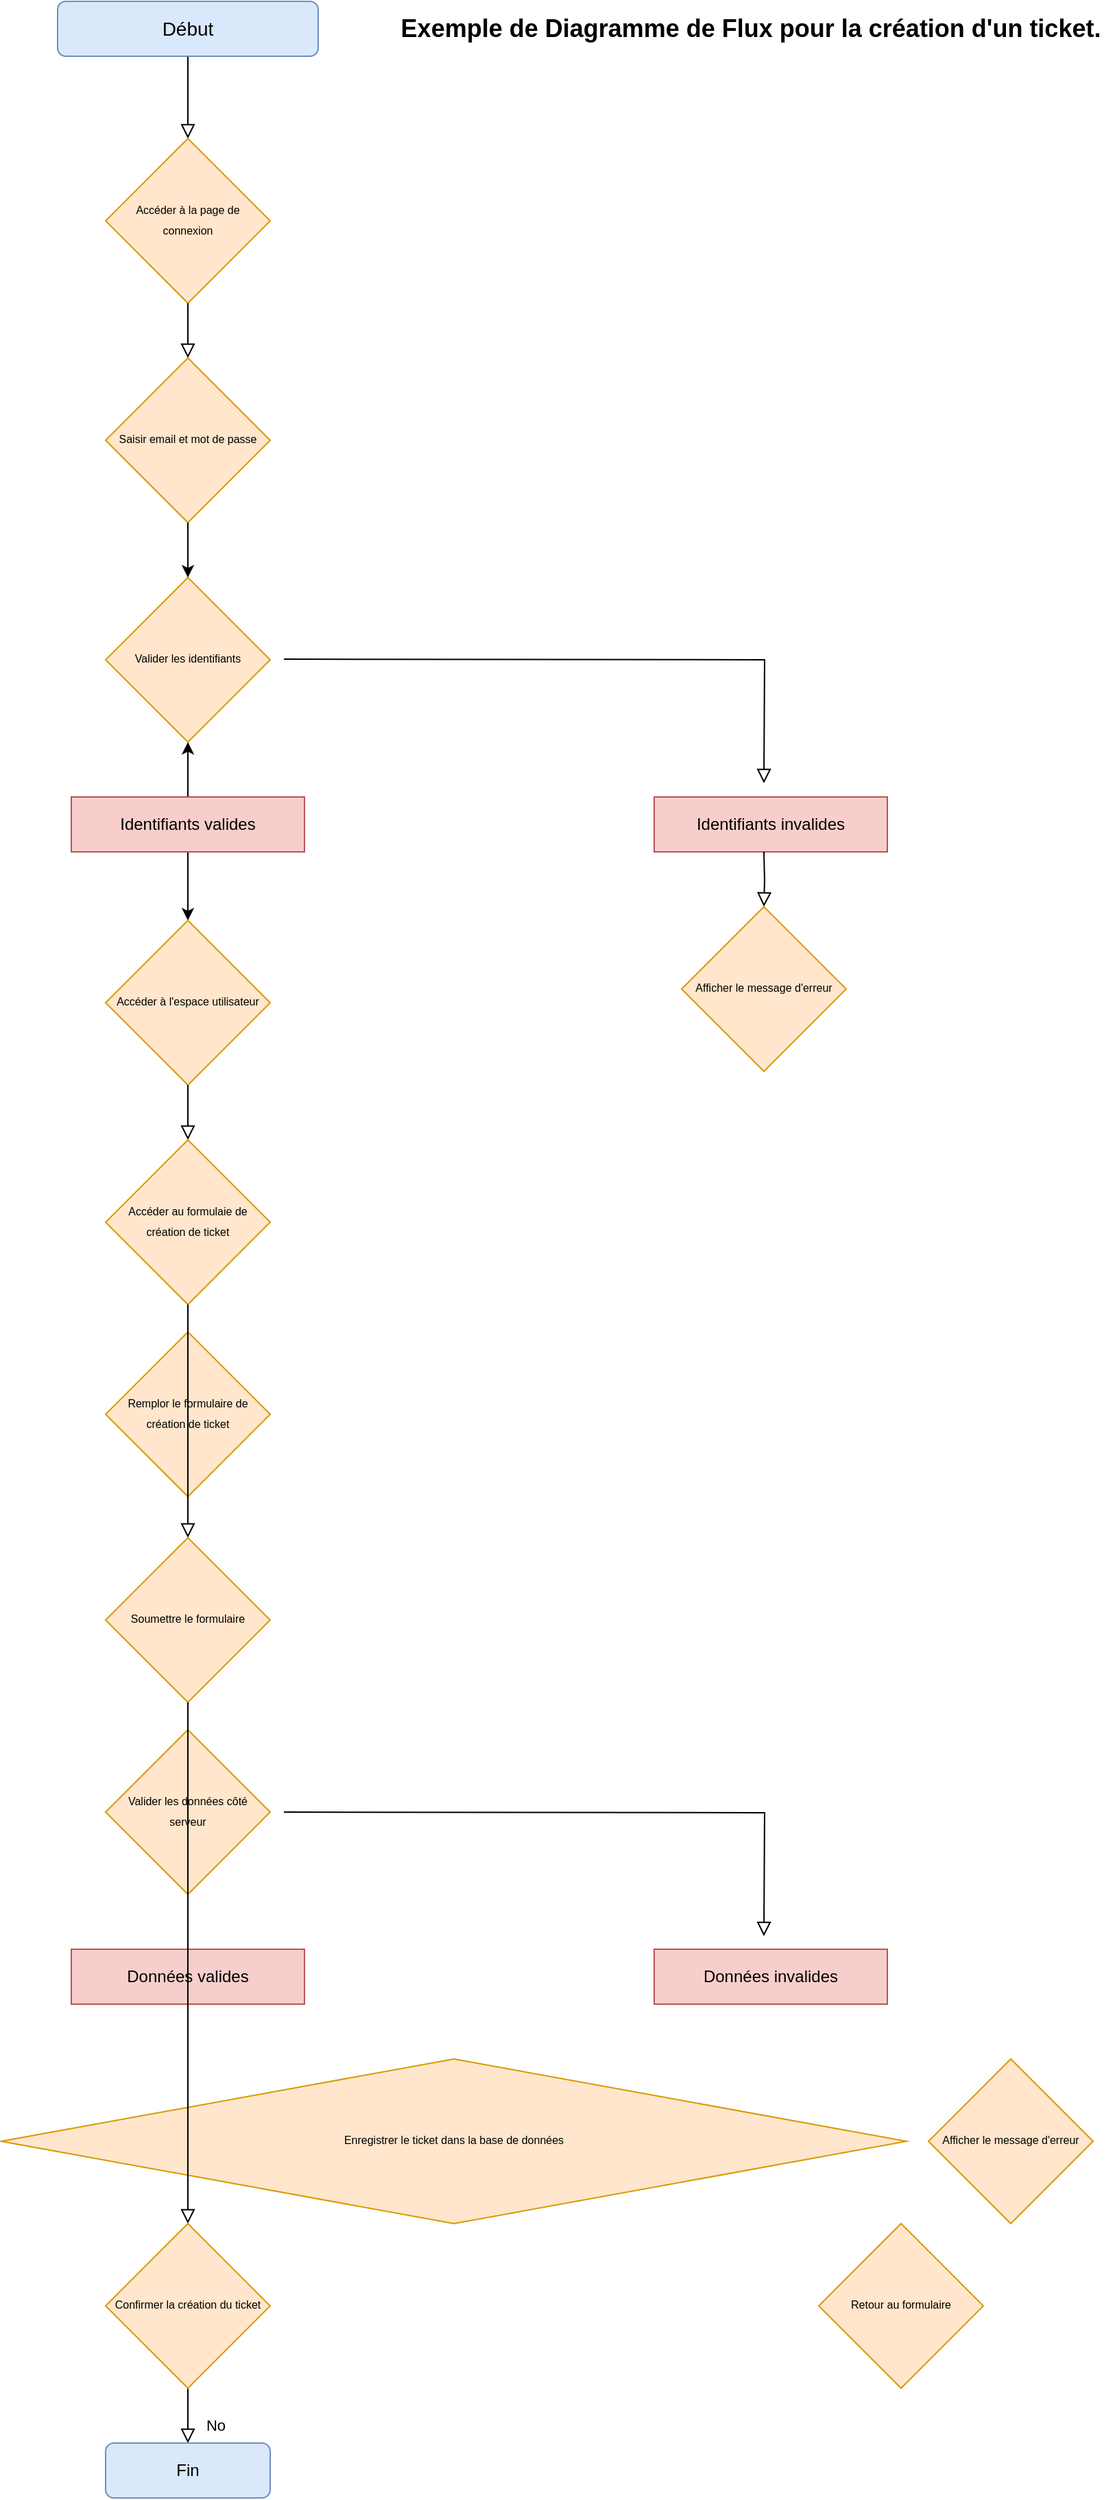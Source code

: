 <mxfile version="24.7.8">
  <diagram id="C5RBs43oDa-KdzZeNtuy" name="Page-1">
    <mxGraphModel dx="1434" dy="836" grid="1" gridSize="10" guides="1" tooltips="1" connect="1" arrows="1" fold="1" page="1" pageScale="1" pageWidth="827" pageHeight="1169" math="0" shadow="0">
      <root>
        <mxCell id="WIyWlLk6GJQsqaUBKTNV-0" />
        <mxCell id="WIyWlLk6GJQsqaUBKTNV-1" parent="WIyWlLk6GJQsqaUBKTNV-0" />
        <mxCell id="WIyWlLk6GJQsqaUBKTNV-2" value="" style="rounded=0;html=1;jettySize=auto;orthogonalLoop=1;fontSize=11;endArrow=block;endFill=0;endSize=8;strokeWidth=1;shadow=0;labelBackgroundColor=none;edgeStyle=orthogonalEdgeStyle;" parent="WIyWlLk6GJQsqaUBKTNV-1" source="WIyWlLk6GJQsqaUBKTNV-3" target="WIyWlLk6GJQsqaUBKTNV-6" edge="1">
          <mxGeometry relative="1" as="geometry" />
        </mxCell>
        <mxCell id="WIyWlLk6GJQsqaUBKTNV-3" value="&lt;font style=&quot;font-size: 14px;&quot;&gt;Début&lt;/font&gt;" style="rounded=1;whiteSpace=wrap;html=1;fontSize=12;glass=0;strokeWidth=1;shadow=0;fillColor=#dae8fc;strokeColor=#6c8ebf;" parent="WIyWlLk6GJQsqaUBKTNV-1" vertex="1">
          <mxGeometry x="125" y="20" width="190" height="40" as="geometry" />
        </mxCell>
        <mxCell id="WIyWlLk6GJQsqaUBKTNV-6" value="&lt;font style=&quot;font-size: 8px;&quot;&gt;Accéder à la page de connexion&lt;/font&gt;" style="rhombus;whiteSpace=wrap;html=1;shadow=0;fontFamily=Helvetica;fontSize=12;align=center;strokeWidth=1;spacing=6;spacingTop=-4;fillColor=#ffe6cc;strokeColor=#d79b00;" parent="WIyWlLk6GJQsqaUBKTNV-1" vertex="1">
          <mxGeometry x="160" y="120" width="120" height="120" as="geometry" />
        </mxCell>
        <mxCell id="WIyWlLk6GJQsqaUBKTNV-8" value="No" style="rounded=0;html=1;jettySize=auto;orthogonalLoop=1;fontSize=11;endArrow=block;endFill=0;endSize=8;strokeWidth=1;shadow=0;labelBackgroundColor=none;edgeStyle=orthogonalEdgeStyle;" parent="WIyWlLk6GJQsqaUBKTNV-1" source="8gCv4Cx4uOkbRDqvgKm4-29" target="WIyWlLk6GJQsqaUBKTNV-11" edge="1">
          <mxGeometry x="0.333" y="20" relative="1" as="geometry">
            <mxPoint as="offset" />
            <mxPoint x="215" y="490" as="sourcePoint" />
          </mxGeometry>
        </mxCell>
        <mxCell id="WIyWlLk6GJQsqaUBKTNV-9" value="" style="edgeStyle=orthogonalEdgeStyle;rounded=0;html=1;jettySize=auto;orthogonalLoop=1;fontSize=11;endArrow=block;endFill=0;endSize=8;strokeWidth=1;shadow=0;labelBackgroundColor=none;" parent="WIyWlLk6GJQsqaUBKTNV-1" edge="1">
          <mxGeometry x="-0.014" y="-90" relative="1" as="geometry">
            <mxPoint as="offset" />
            <mxPoint x="290" y="499.5" as="sourcePoint" />
            <mxPoint x="640" y="590" as="targetPoint" />
          </mxGeometry>
        </mxCell>
        <mxCell id="WIyWlLk6GJQsqaUBKTNV-11" value="Fin" style="rounded=1;whiteSpace=wrap;html=1;fontSize=12;glass=0;strokeWidth=1;shadow=0;fillColor=#dae8fc;strokeColor=#6c8ebf;" parent="WIyWlLk6GJQsqaUBKTNV-1" vertex="1">
          <mxGeometry x="160" y="1800" width="120" height="40" as="geometry" />
        </mxCell>
        <mxCell id="8gCv4Cx4uOkbRDqvgKm4-1" value="" style="rounded=0;html=1;jettySize=auto;orthogonalLoop=1;fontSize=11;endArrow=block;endFill=0;endSize=8;strokeWidth=1;shadow=0;labelBackgroundColor=none;edgeStyle=orthogonalEdgeStyle;" edge="1" parent="WIyWlLk6GJQsqaUBKTNV-1" source="WIyWlLk6GJQsqaUBKTNV-6" target="8gCv4Cx4uOkbRDqvgKm4-0">
          <mxGeometry y="20" relative="1" as="geometry">
            <mxPoint as="offset" />
            <mxPoint x="215" y="220" as="sourcePoint" />
            <mxPoint x="215" y="410" as="targetPoint" />
            <Array as="points" />
          </mxGeometry>
        </mxCell>
        <mxCell id="8gCv4Cx4uOkbRDqvgKm4-0" value="&lt;font style=&quot;font-size: 8px;&quot;&gt;Saisir email et mot de passe&lt;/font&gt;" style="rhombus;whiteSpace=wrap;html=1;shadow=0;fontFamily=Helvetica;fontSize=12;align=center;strokeWidth=1;spacing=6;spacingTop=-4;fillColor=#ffe6cc;strokeColor=#d79b00;" vertex="1" parent="WIyWlLk6GJQsqaUBKTNV-1">
          <mxGeometry x="160" y="280" width="120" height="120" as="geometry" />
        </mxCell>
        <mxCell id="8gCv4Cx4uOkbRDqvgKm4-2" value="&lt;font style=&quot;font-size: 8px;&quot;&gt;Valider les identifiants&lt;/font&gt;" style="rhombus;whiteSpace=wrap;html=1;shadow=0;fontFamily=Helvetica;fontSize=12;align=center;strokeWidth=1;spacing=6;spacingTop=-4;fillColor=#ffe6cc;strokeColor=#d79b00;" vertex="1" parent="WIyWlLk6GJQsqaUBKTNV-1">
          <mxGeometry x="160" y="440" width="120" height="120" as="geometry" />
        </mxCell>
        <mxCell id="8gCv4Cx4uOkbRDqvgKm4-4" value="" style="endArrow=classic;html=1;rounded=0;exitX=0.5;exitY=1;exitDx=0;exitDy=0;" edge="1" parent="WIyWlLk6GJQsqaUBKTNV-1" source="8gCv4Cx4uOkbRDqvgKm4-0">
          <mxGeometry width="50" height="50" relative="1" as="geometry">
            <mxPoint x="180" y="450" as="sourcePoint" />
            <mxPoint x="220" y="440" as="targetPoint" />
          </mxGeometry>
        </mxCell>
        <mxCell id="8gCv4Cx4uOkbRDqvgKm4-13" value="" style="edgeStyle=orthogonalEdgeStyle;rounded=0;orthogonalLoop=1;jettySize=auto;html=1;" edge="1" parent="WIyWlLk6GJQsqaUBKTNV-1" source="8gCv4Cx4uOkbRDqvgKm4-7" target="8gCv4Cx4uOkbRDqvgKm4-9">
          <mxGeometry relative="1" as="geometry" />
        </mxCell>
        <mxCell id="8gCv4Cx4uOkbRDqvgKm4-15" value="" style="edgeStyle=orthogonalEdgeStyle;rounded=0;orthogonalLoop=1;jettySize=auto;html=1;" edge="1" parent="WIyWlLk6GJQsqaUBKTNV-1" source="8gCv4Cx4uOkbRDqvgKm4-7" target="8gCv4Cx4uOkbRDqvgKm4-2">
          <mxGeometry relative="1" as="geometry" />
        </mxCell>
        <mxCell id="8gCv4Cx4uOkbRDqvgKm4-7" value="Identifiants valides" style="rounded=0;whiteSpace=wrap;html=1;fillColor=#f8cecc;strokeColor=#b85450;" vertex="1" parent="WIyWlLk6GJQsqaUBKTNV-1">
          <mxGeometry x="135" y="600" width="170" height="40" as="geometry" />
        </mxCell>
        <mxCell id="8gCv4Cx4uOkbRDqvgKm4-8" value="Identifiants invalides" style="rounded=0;whiteSpace=wrap;html=1;fillColor=#f8cecc;strokeColor=#b85450;" vertex="1" parent="WIyWlLk6GJQsqaUBKTNV-1">
          <mxGeometry x="560" y="600" width="170" height="40" as="geometry" />
        </mxCell>
        <mxCell id="8gCv4Cx4uOkbRDqvgKm4-9" value="&lt;font style=&quot;font-size: 8px;&quot;&gt;Accéder à l&#39;espace utilisateur&lt;/font&gt;" style="rhombus;whiteSpace=wrap;html=1;shadow=0;fontFamily=Helvetica;fontSize=12;align=center;strokeWidth=1;spacing=6;spacingTop=-4;fillColor=#ffe6cc;strokeColor=#d79b00;" vertex="1" parent="WIyWlLk6GJQsqaUBKTNV-1">
          <mxGeometry x="160" y="690" width="120" height="120" as="geometry" />
        </mxCell>
        <mxCell id="8gCv4Cx4uOkbRDqvgKm4-11" value="" style="edgeStyle=orthogonalEdgeStyle;rounded=0;html=1;jettySize=auto;orthogonalLoop=1;fontSize=11;endArrow=block;endFill=0;endSize=8;strokeWidth=1;shadow=0;labelBackgroundColor=none;" edge="1" parent="WIyWlLk6GJQsqaUBKTNV-1">
          <mxGeometry x="-0.014" y="-90" relative="1" as="geometry">
            <mxPoint as="offset" />
            <mxPoint x="640" y="640" as="sourcePoint" />
            <mxPoint x="640" y="680" as="targetPoint" />
          </mxGeometry>
        </mxCell>
        <mxCell id="8gCv4Cx4uOkbRDqvgKm4-16" value="&lt;font style=&quot;font-size: 8px;&quot;&gt;Afficher le message d&#39;erreur&lt;/font&gt;" style="rhombus;whiteSpace=wrap;html=1;shadow=0;fontFamily=Helvetica;fontSize=12;align=center;strokeWidth=1;spacing=6;spacingTop=-4;fillColor=#ffe6cc;strokeColor=#d79b00;" vertex="1" parent="WIyWlLk6GJQsqaUBKTNV-1">
          <mxGeometry x="580" y="680" width="120" height="120" as="geometry" />
        </mxCell>
        <mxCell id="8gCv4Cx4uOkbRDqvgKm4-18" value="" style="rounded=0;html=1;jettySize=auto;orthogonalLoop=1;fontSize=11;endArrow=block;endFill=0;endSize=8;strokeWidth=1;shadow=0;labelBackgroundColor=none;edgeStyle=orthogonalEdgeStyle;" edge="1" parent="WIyWlLk6GJQsqaUBKTNV-1" source="8gCv4Cx4uOkbRDqvgKm4-9" target="8gCv4Cx4uOkbRDqvgKm4-17">
          <mxGeometry x="0.333" y="20" relative="1" as="geometry">
            <mxPoint as="offset" />
            <mxPoint x="220" y="810" as="sourcePoint" />
            <mxPoint x="220" y="1600" as="targetPoint" />
          </mxGeometry>
        </mxCell>
        <mxCell id="8gCv4Cx4uOkbRDqvgKm4-17" value="&lt;font style=&quot;font-size: 8px;&quot;&gt;Accéder au formulaie de création de ticket&lt;/font&gt;" style="rhombus;whiteSpace=wrap;html=1;shadow=0;fontFamily=Helvetica;fontSize=12;align=center;strokeWidth=1;spacing=6;spacingTop=-4;fillColor=#ffe6cc;strokeColor=#d79b00;" vertex="1" parent="WIyWlLk6GJQsqaUBKTNV-1">
          <mxGeometry x="160" y="850" width="120" height="120" as="geometry" />
        </mxCell>
        <mxCell id="8gCv4Cx4uOkbRDqvgKm4-19" value="&lt;font style=&quot;font-size: 8px;&quot;&gt;Remplor le formulaire de création de ticket&lt;/font&gt;" style="rhombus;whiteSpace=wrap;html=1;shadow=0;fontFamily=Helvetica;fontSize=12;align=center;strokeWidth=1;spacing=6;spacingTop=-4;fillColor=#ffe6cc;strokeColor=#d79b00;" vertex="1" parent="WIyWlLk6GJQsqaUBKTNV-1">
          <mxGeometry x="160" y="990" width="120" height="120" as="geometry" />
        </mxCell>
        <mxCell id="8gCv4Cx4uOkbRDqvgKm4-21" value="" style="rounded=0;html=1;jettySize=auto;orthogonalLoop=1;fontSize=11;endArrow=block;endFill=0;endSize=8;strokeWidth=1;shadow=0;labelBackgroundColor=none;edgeStyle=orthogonalEdgeStyle;" edge="1" parent="WIyWlLk6GJQsqaUBKTNV-1" source="8gCv4Cx4uOkbRDqvgKm4-17" target="8gCv4Cx4uOkbRDqvgKm4-20">
          <mxGeometry x="0.333" y="20" relative="1" as="geometry">
            <mxPoint as="offset" />
            <mxPoint x="220" y="970" as="sourcePoint" />
            <mxPoint x="220" y="1600" as="targetPoint" />
          </mxGeometry>
        </mxCell>
        <mxCell id="8gCv4Cx4uOkbRDqvgKm4-20" value="&lt;font style=&quot;font-size: 8px;&quot;&gt;Soumettre le formulaire&lt;/font&gt;" style="rhombus;whiteSpace=wrap;html=1;shadow=0;fontFamily=Helvetica;fontSize=12;align=center;strokeWidth=1;spacing=6;spacingTop=-4;fillColor=#ffe6cc;strokeColor=#d79b00;" vertex="1" parent="WIyWlLk6GJQsqaUBKTNV-1">
          <mxGeometry x="160" y="1140" width="120" height="120" as="geometry" />
        </mxCell>
        <mxCell id="8gCv4Cx4uOkbRDqvgKm4-22" value="&lt;font style=&quot;font-size: 8px;&quot;&gt;Valider les données côté serveur&lt;/font&gt;" style="rhombus;whiteSpace=wrap;html=1;shadow=0;fontFamily=Helvetica;fontSize=12;align=center;strokeWidth=1;spacing=6;spacingTop=-4;fillColor=#ffe6cc;strokeColor=#d79b00;" vertex="1" parent="WIyWlLk6GJQsqaUBKTNV-1">
          <mxGeometry x="160" y="1280" width="120" height="120" as="geometry" />
        </mxCell>
        <mxCell id="8gCv4Cx4uOkbRDqvgKm4-24" value="Données valides" style="rounded=0;whiteSpace=wrap;html=1;fillColor=#f8cecc;strokeColor=#b85450;" vertex="1" parent="WIyWlLk6GJQsqaUBKTNV-1">
          <mxGeometry x="135" y="1440" width="170" height="40" as="geometry" />
        </mxCell>
        <mxCell id="8gCv4Cx4uOkbRDqvgKm4-25" value="Données invalides" style="rounded=0;whiteSpace=wrap;html=1;fillColor=#f8cecc;strokeColor=#b85450;" vertex="1" parent="WIyWlLk6GJQsqaUBKTNV-1">
          <mxGeometry x="560" y="1440" width="170" height="40" as="geometry" />
        </mxCell>
        <mxCell id="8gCv4Cx4uOkbRDqvgKm4-26" value="" style="edgeStyle=orthogonalEdgeStyle;rounded=0;html=1;jettySize=auto;orthogonalLoop=1;fontSize=11;endArrow=block;endFill=0;endSize=8;strokeWidth=1;shadow=0;labelBackgroundColor=none;" edge="1" parent="WIyWlLk6GJQsqaUBKTNV-1">
          <mxGeometry x="-0.014" y="-90" relative="1" as="geometry">
            <mxPoint as="offset" />
            <mxPoint x="290" y="1340" as="sourcePoint" />
            <mxPoint x="640" y="1430.5" as="targetPoint" />
          </mxGeometry>
        </mxCell>
        <mxCell id="8gCv4Cx4uOkbRDqvgKm4-27" value="&lt;font style=&quot;font-size: 8px;&quot;&gt;Enregistrer le ticket dans la base de données&lt;/font&gt;" style="rhombus;whiteSpace=wrap;html=1;shadow=0;fontFamily=Helvetica;fontSize=12;align=center;strokeWidth=1;spacing=6;spacingTop=-4;fillColor=#ffe6cc;strokeColor=#d79b00;" vertex="1" parent="WIyWlLk6GJQsqaUBKTNV-1">
          <mxGeometry x="84" y="1520" width="660" height="120" as="geometry" />
        </mxCell>
        <mxCell id="8gCv4Cx4uOkbRDqvgKm4-28" value="&lt;font style=&quot;font-size: 8px;&quot;&gt;Afficher le message d&#39;erreur&lt;/font&gt;" style="rhombus;whiteSpace=wrap;html=1;shadow=0;fontFamily=Helvetica;fontSize=12;align=center;strokeWidth=1;spacing=6;spacingTop=-4;fillColor=#ffe6cc;strokeColor=#d79b00;" vertex="1" parent="WIyWlLk6GJQsqaUBKTNV-1">
          <mxGeometry x="760" y="1520" width="120" height="120" as="geometry" />
        </mxCell>
        <mxCell id="8gCv4Cx4uOkbRDqvgKm4-30" value="" style="rounded=0;html=1;jettySize=auto;orthogonalLoop=1;fontSize=11;endArrow=block;endFill=0;endSize=8;strokeWidth=1;shadow=0;labelBackgroundColor=none;edgeStyle=orthogonalEdgeStyle;" edge="1" parent="WIyWlLk6GJQsqaUBKTNV-1" source="8gCv4Cx4uOkbRDqvgKm4-20" target="8gCv4Cx4uOkbRDqvgKm4-29">
          <mxGeometry x="0.333" y="20" relative="1" as="geometry">
            <mxPoint as="offset" />
            <mxPoint x="220" y="1260" as="sourcePoint" />
            <mxPoint x="220" y="1960" as="targetPoint" />
          </mxGeometry>
        </mxCell>
        <mxCell id="8gCv4Cx4uOkbRDqvgKm4-29" value="&lt;font style=&quot;font-size: 8px;&quot;&gt;Confirmer la création du ticket&lt;/font&gt;" style="rhombus;whiteSpace=wrap;html=1;shadow=0;fontFamily=Helvetica;fontSize=12;align=center;strokeWidth=1;spacing=6;spacingTop=-4;fillColor=#ffe6cc;strokeColor=#d79b00;" vertex="1" parent="WIyWlLk6GJQsqaUBKTNV-1">
          <mxGeometry x="160" y="1640" width="120" height="120" as="geometry" />
        </mxCell>
        <mxCell id="8gCv4Cx4uOkbRDqvgKm4-31" value="&lt;font style=&quot;font-size: 8px;&quot;&gt;Retour au formulaire&lt;/font&gt;" style="rhombus;whiteSpace=wrap;html=1;shadow=0;fontFamily=Helvetica;fontSize=12;align=center;strokeWidth=1;spacing=6;spacingTop=-4;fillColor=#ffe6cc;strokeColor=#d79b00;" vertex="1" parent="WIyWlLk6GJQsqaUBKTNV-1">
          <mxGeometry x="680" y="1640" width="120" height="120" as="geometry" />
        </mxCell>
        <mxCell id="8gCv4Cx4uOkbRDqvgKm4-32" value="&lt;font style=&quot;font-size: 18px;&quot;&gt;&lt;b&gt;Exemple de Diagramme de Flux pour la création d&#39;un ticket.&lt;/b&gt;&lt;/font&gt;" style="text;html=1;align=center;verticalAlign=middle;resizable=0;points=[];autosize=1;strokeColor=none;fillColor=none;" vertex="1" parent="WIyWlLk6GJQsqaUBKTNV-1">
          <mxGeometry x="365" y="20" width="530" height="40" as="geometry" />
        </mxCell>
      </root>
    </mxGraphModel>
  </diagram>
</mxfile>
